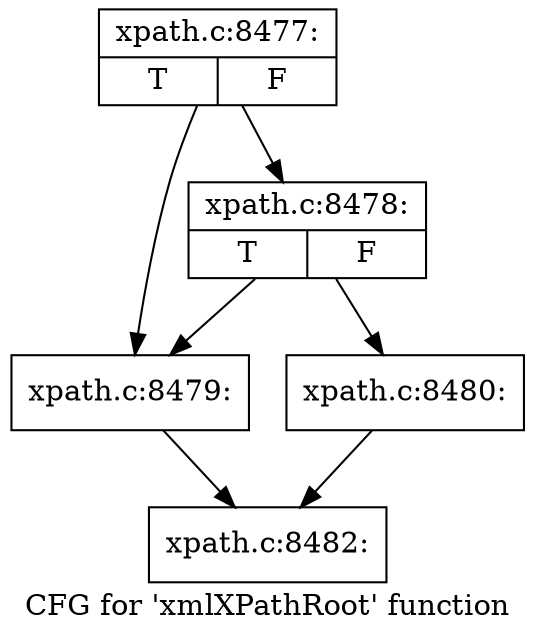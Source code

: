 digraph "CFG for 'xmlXPathRoot' function" {
	label="CFG for 'xmlXPathRoot' function";

	Node0x55e6b27810a0 [shape=record,label="{xpath.c:8477:|{<s0>T|<s1>F}}"];
	Node0x55e6b27810a0 -> Node0x55e6b2774f50;
	Node0x55e6b27810a0 -> Node0x55e6b27813f0;
	Node0x55e6b27813f0 [shape=record,label="{xpath.c:8478:|{<s0>T|<s1>F}}"];
	Node0x55e6b27813f0 -> Node0x55e6b2774f50;
	Node0x55e6b27813f0 -> Node0x55e6b2784a60;
	Node0x55e6b2774f50 [shape=record,label="{xpath.c:8479:}"];
	Node0x55e6b2774f50 -> Node0x55e6b2781500;
	Node0x55e6b2784a60 [shape=record,label="{xpath.c:8480:}"];
	Node0x55e6b2784a60 -> Node0x55e6b2781500;
	Node0x55e6b2781500 [shape=record,label="{xpath.c:8482:}"];
}
